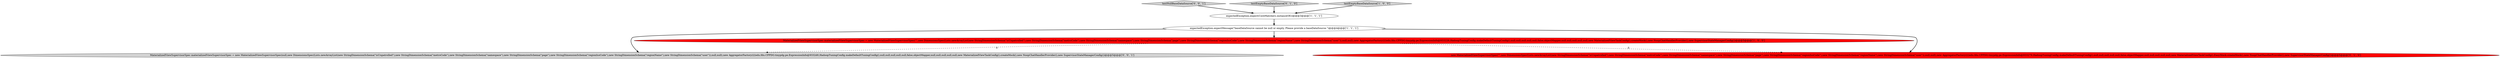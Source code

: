 digraph {
7 [style = filled, label = "testNullBaseDataSource['0', '0', '1']", fillcolor = lightgray, shape = diamond image = "AAA0AAABBB3BBB"];
1 [style = filled, label = "expectedException.expect(CoreMatchers.instanceOf())@@@3@@@['1', '1', '1']", fillcolor = white, shape = ellipse image = "AAA0AAABBB1BBB"];
3 [style = filled, label = "expectedException.expectMessage(\"baseDataSource cannot be null or empty. Please provide a baseDataSource.\")@@@4@@@['1', '1', '1']", fillcolor = white, shape = ellipse image = "AAA0AAABBB1BBB"];
4 [style = filled, label = "testEmptyBaseDataSource['0', '1', '0']", fillcolor = lightgray, shape = diamond image = "AAA0AAABBB2BBB"];
6 [style = filled, label = "MaterializedViewSupervisorSpec materializedViewSupervisorSpec = new MaterializedViewSupervisorSpec(null,new DimensionsSpec(Lists.newArrayList(new StringDimensionSchema(\"isUnpatrolled\"),new StringDimensionSchema(\"metroCode\"),new StringDimensionSchema(\"namespace\"),new StringDimensionSchema(\"page\"),new StringDimensionSchema(\"regionIsoCode\"),new StringDimensionSchema(\"regionName\"),new StringDimensionSchema(\"user\")),null,null),new AggregatorFactory((((edu.fdu.CPPDG.tinypdg.pe.ExpressionInfo@9332d0,HadoopTuningConfig.makeDefaultTuningConfig(),null,null,null,null,null,false,objectMapper,null,null,null,null,null,new MaterializedViewTaskConfig(),createMock(),new NoopChatHandlerProvider(),new SupervisorStateManagerConfig())@@@5@@@['0', '0', '1']", fillcolor = lightgray, shape = ellipse image = "AAA0AAABBB3BBB"];
2 [style = filled, label = "MaterializedViewSupervisorSpec materializedViewSupervisorSpec = new MaterializedViewSupervisorSpec(\"\",new DimensionsSpec(Lists.newArrayList(new StringDimensionSchema(\"isUnpatrolled\"),new StringDimensionSchema(\"metroCode\"),new StringDimensionSchema(\"namespace\"),new StringDimensionSchema(\"page\"),new StringDimensionSchema(\"regionIsoCode\"),new StringDimensionSchema(\"regionName\"),new StringDimensionSchema(\"user\")),null,null),new AggregatorFactory((((edu.fdu.CPPDG.tinypdg.pe.ExpressionInfo@933226,HadoopTuningConfig.makeDefaultTuningConfig(),null,null,null,null,null,false,objectMapper,null,null,null,null,null,new MaterializedViewTaskConfig(),createMock(),new NoopChatHandlerProvider(),new SupervisorStateManagerConfig())@@@5@@@['1', '0', '0']", fillcolor = red, shape = ellipse image = "AAA1AAABBB1BBB"];
0 [style = filled, label = "testEmptyBaseDataSource['1', '0', '0']", fillcolor = lightgray, shape = diamond image = "AAA0AAABBB1BBB"];
5 [style = filled, label = "new MaterializedViewSupervisorSpec(\"\",new DimensionsSpec(Lists.newArrayList(new StringDimensionSchema(\"isUnpatrolled\"),new StringDimensionSchema(\"metroCode\"),new StringDimensionSchema(\"namespace\"),new StringDimensionSchema(\"page\"),new StringDimensionSchema(\"regionIsoCode\"),new StringDimensionSchema(\"regionName\"),new StringDimensionSchema(\"user\")),null,null),new AggregatorFactory((((edu.fdu.CPPDG.tinypdg.pe.ExpressionInfo@933279,HadoopTuningConfig.makeDefaultTuningConfig(),null,null,null,null,null,false,objectMapper,null,null,null,null,null,new MaterializedViewTaskConfig(),EasyMock.createMock(),new NoopChatHandlerProvider(),new SupervisorStateManagerConfig())@@@5@@@['0', '1', '0']", fillcolor = red, shape = ellipse image = "AAA1AAABBB2BBB"];
1->3 [style = bold, label=""];
3->6 [style = bold, label=""];
2->5 [style = dashed, label="0"];
4->1 [style = bold, label=""];
3->5 [style = bold, label=""];
7->1 [style = bold, label=""];
3->2 [style = bold, label=""];
0->1 [style = bold, label=""];
2->6 [style = dashed, label="0"];
}
